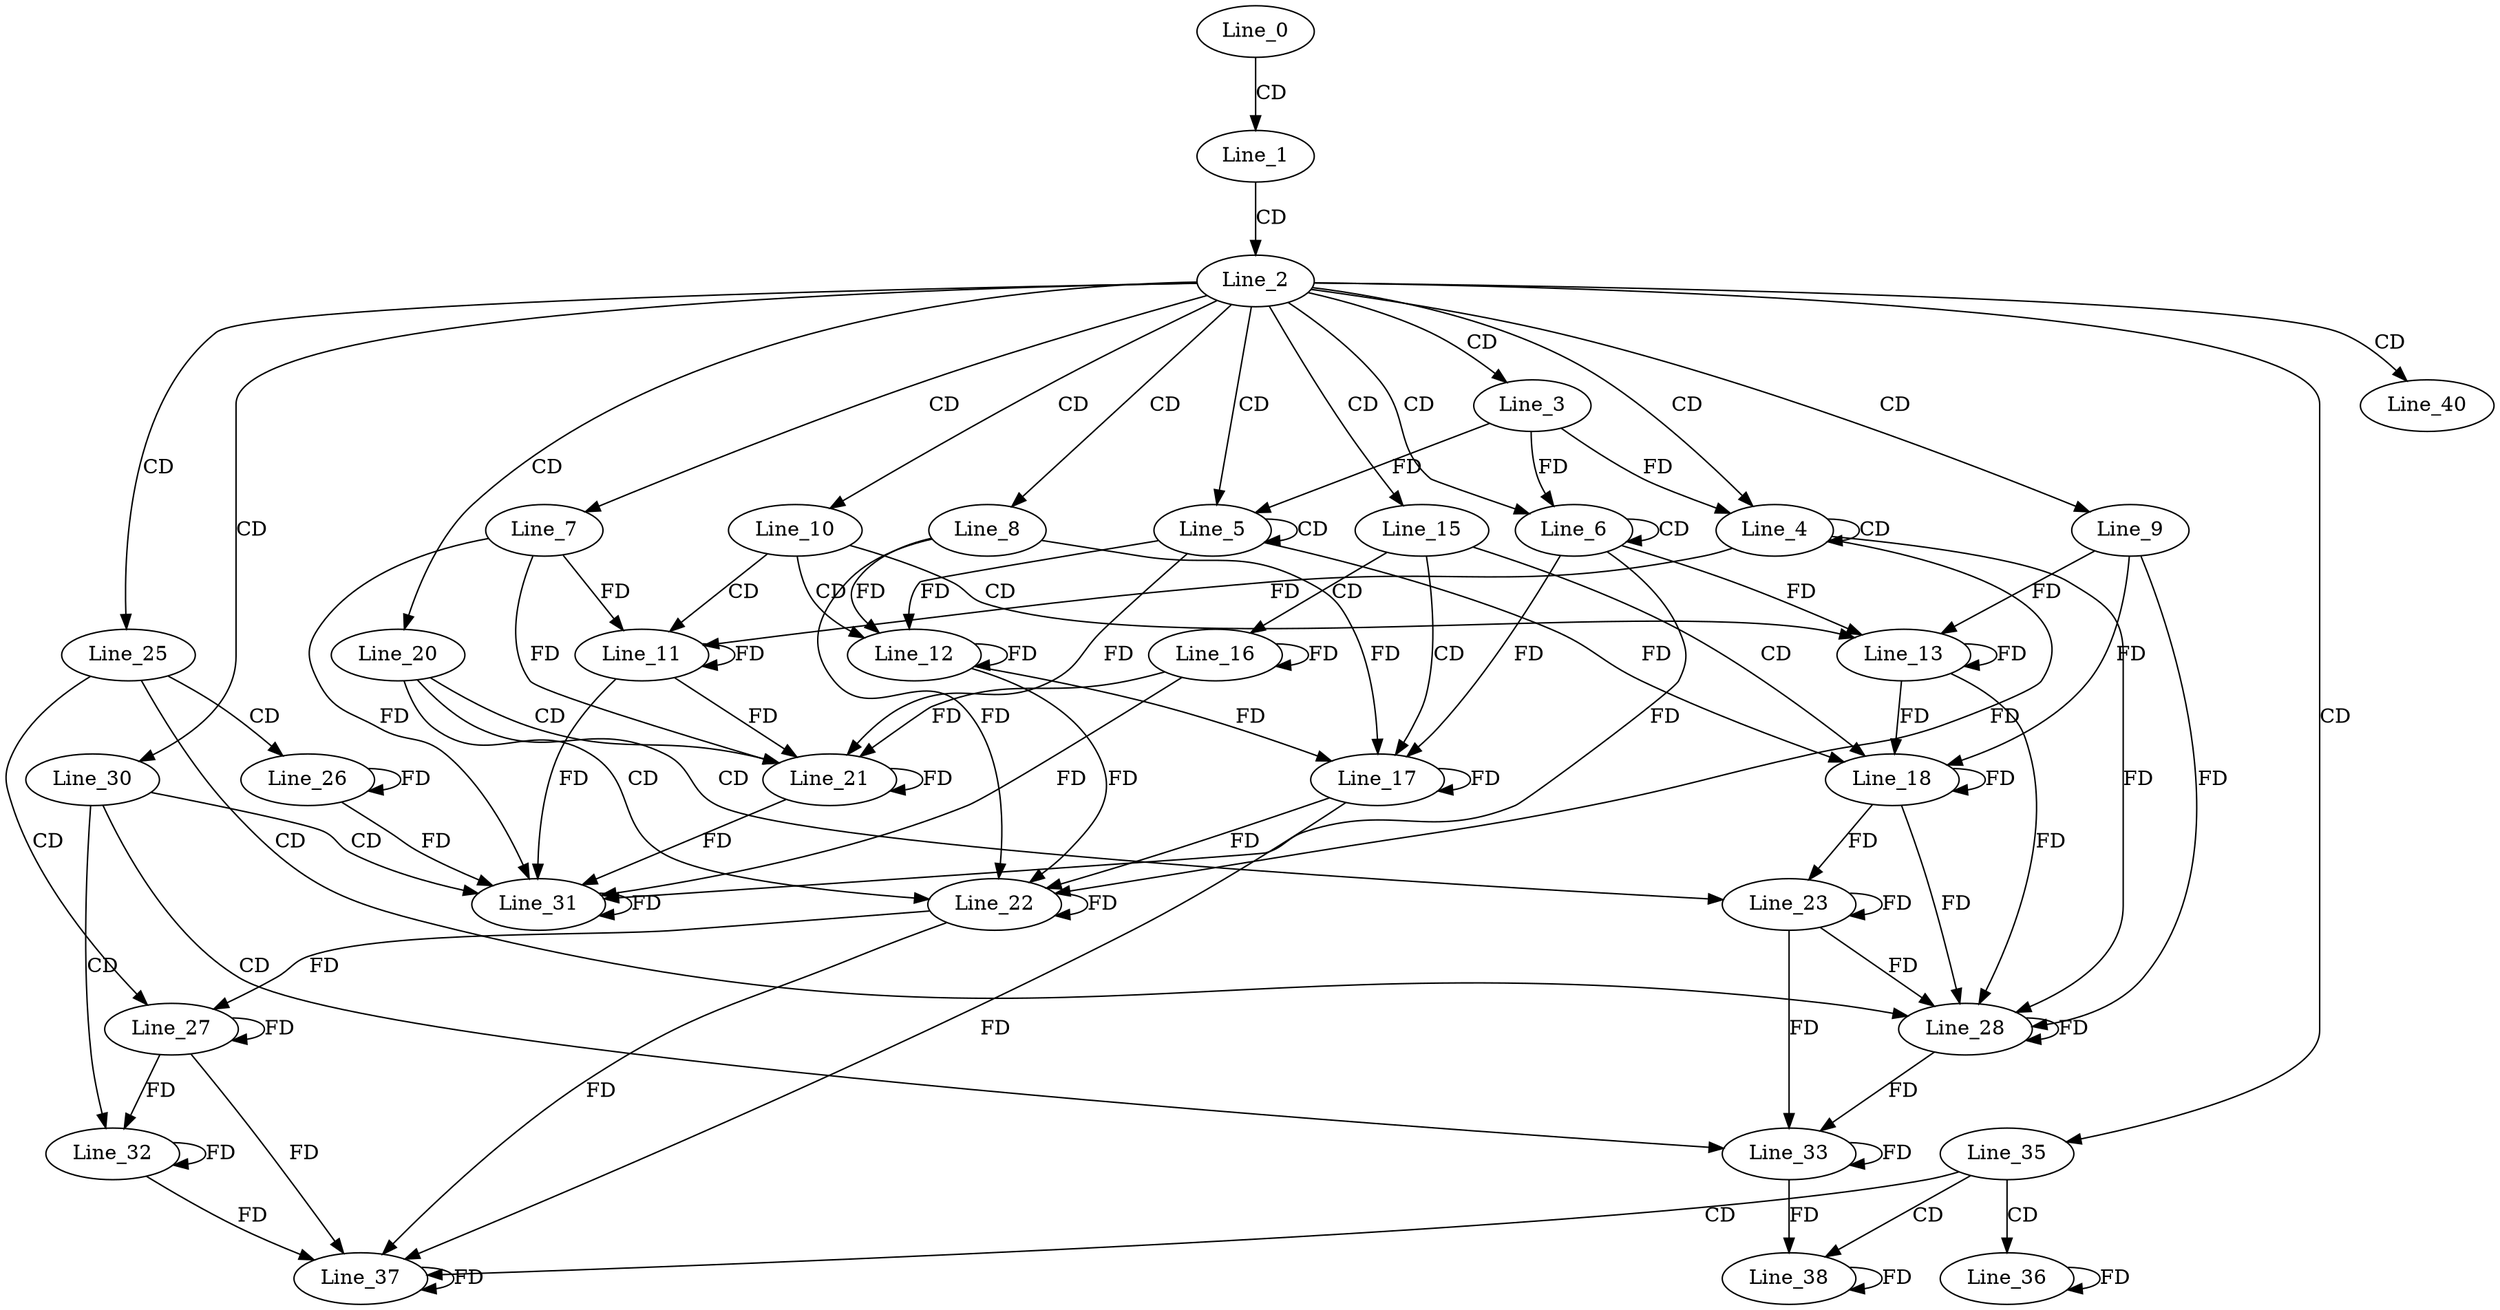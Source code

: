digraph G {
  Line_0;
  Line_1;
  Line_2;
  Line_3;
  Line_4;
  Line_4;
  Line_5;
  Line_5;
  Line_6;
  Line_6;
  Line_7;
  Line_8;
  Line_9;
  Line_10;
  Line_11;
  Line_12;
  Line_13;
  Line_15;
  Line_16;
  Line_17;
  Line_18;
  Line_20;
  Line_21;
  Line_22;
  Line_23;
  Line_25;
  Line_26;
  Line_27;
  Line_28;
  Line_30;
  Line_31;
  Line_32;
  Line_33;
  Line_35;
  Line_36;
  Line_37;
  Line_38;
  Line_40;
  Line_0 -> Line_1 [ label="CD" ];
  Line_1 -> Line_2 [ label="CD" ];
  Line_2 -> Line_3 [ label="CD" ];
  Line_2 -> Line_4 [ label="CD" ];
  Line_4 -> Line_4 [ label="CD" ];
  Line_3 -> Line_4 [ label="FD" ];
  Line_2 -> Line_5 [ label="CD" ];
  Line_5 -> Line_5 [ label="CD" ];
  Line_3 -> Line_5 [ label="FD" ];
  Line_2 -> Line_6 [ label="CD" ];
  Line_6 -> Line_6 [ label="CD" ];
  Line_3 -> Line_6 [ label="FD" ];
  Line_2 -> Line_7 [ label="CD" ];
  Line_2 -> Line_8 [ label="CD" ];
  Line_2 -> Line_9 [ label="CD" ];
  Line_2 -> Line_10 [ label="CD" ];
  Line_10 -> Line_11 [ label="CD" ];
  Line_7 -> Line_11 [ label="FD" ];
  Line_11 -> Line_11 [ label="FD" ];
  Line_4 -> Line_11 [ label="FD" ];
  Line_10 -> Line_12 [ label="CD" ];
  Line_8 -> Line_12 [ label="FD" ];
  Line_12 -> Line_12 [ label="FD" ];
  Line_5 -> Line_12 [ label="FD" ];
  Line_10 -> Line_13 [ label="CD" ];
  Line_9 -> Line_13 [ label="FD" ];
  Line_13 -> Line_13 [ label="FD" ];
  Line_6 -> Line_13 [ label="FD" ];
  Line_2 -> Line_15 [ label="CD" ];
  Line_15 -> Line_16 [ label="CD" ];
  Line_16 -> Line_16 [ label="FD" ];
  Line_15 -> Line_17 [ label="CD" ];
  Line_8 -> Line_17 [ label="FD" ];
  Line_12 -> Line_17 [ label="FD" ];
  Line_17 -> Line_17 [ label="FD" ];
  Line_6 -> Line_17 [ label="FD" ];
  Line_15 -> Line_18 [ label="CD" ];
  Line_9 -> Line_18 [ label="FD" ];
  Line_13 -> Line_18 [ label="FD" ];
  Line_18 -> Line_18 [ label="FD" ];
  Line_5 -> Line_18 [ label="FD" ];
  Line_2 -> Line_20 [ label="CD" ];
  Line_20 -> Line_21 [ label="CD" ];
  Line_7 -> Line_21 [ label="FD" ];
  Line_11 -> Line_21 [ label="FD" ];
  Line_16 -> Line_21 [ label="FD" ];
  Line_21 -> Line_21 [ label="FD" ];
  Line_5 -> Line_21 [ label="FD" ];
  Line_20 -> Line_22 [ label="CD" ];
  Line_8 -> Line_22 [ label="FD" ];
  Line_12 -> Line_22 [ label="FD" ];
  Line_17 -> Line_22 [ label="FD" ];
  Line_22 -> Line_22 [ label="FD" ];
  Line_4 -> Line_22 [ label="FD" ];
  Line_20 -> Line_23 [ label="CD" ];
  Line_18 -> Line_23 [ label="FD" ];
  Line_23 -> Line_23 [ label="FD" ];
  Line_2 -> Line_25 [ label="CD" ];
  Line_25 -> Line_26 [ label="CD" ];
  Line_26 -> Line_26 [ label="FD" ];
  Line_25 -> Line_27 [ label="CD" ];
  Line_22 -> Line_27 [ label="FD" ];
  Line_27 -> Line_27 [ label="FD" ];
  Line_25 -> Line_28 [ label="CD" ];
  Line_9 -> Line_28 [ label="FD" ];
  Line_13 -> Line_28 [ label="FD" ];
  Line_18 -> Line_28 [ label="FD" ];
  Line_23 -> Line_28 [ label="FD" ];
  Line_28 -> Line_28 [ label="FD" ];
  Line_4 -> Line_28 [ label="FD" ];
  Line_2 -> Line_30 [ label="CD" ];
  Line_30 -> Line_31 [ label="CD" ];
  Line_7 -> Line_31 [ label="FD" ];
  Line_11 -> Line_31 [ label="FD" ];
  Line_16 -> Line_31 [ label="FD" ];
  Line_21 -> Line_31 [ label="FD" ];
  Line_26 -> Line_31 [ label="FD" ];
  Line_31 -> Line_31 [ label="FD" ];
  Line_6 -> Line_31 [ label="FD" ];
  Line_30 -> Line_32 [ label="CD" ];
  Line_27 -> Line_32 [ label="FD" ];
  Line_32 -> Line_32 [ label="FD" ];
  Line_30 -> Line_33 [ label="CD" ];
  Line_23 -> Line_33 [ label="FD" ];
  Line_28 -> Line_33 [ label="FD" ];
  Line_33 -> Line_33 [ label="FD" ];
  Line_2 -> Line_35 [ label="CD" ];
  Line_35 -> Line_36 [ label="CD" ];
  Line_36 -> Line_36 [ label="FD" ];
  Line_35 -> Line_37 [ label="CD" ];
  Line_17 -> Line_37 [ label="FD" ];
  Line_22 -> Line_37 [ label="FD" ];
  Line_27 -> Line_37 [ label="FD" ];
  Line_32 -> Line_37 [ label="FD" ];
  Line_37 -> Line_37 [ label="FD" ];
  Line_35 -> Line_38 [ label="CD" ];
  Line_33 -> Line_38 [ label="FD" ];
  Line_38 -> Line_38 [ label="FD" ];
  Line_2 -> Line_40 [ label="CD" ];
}
